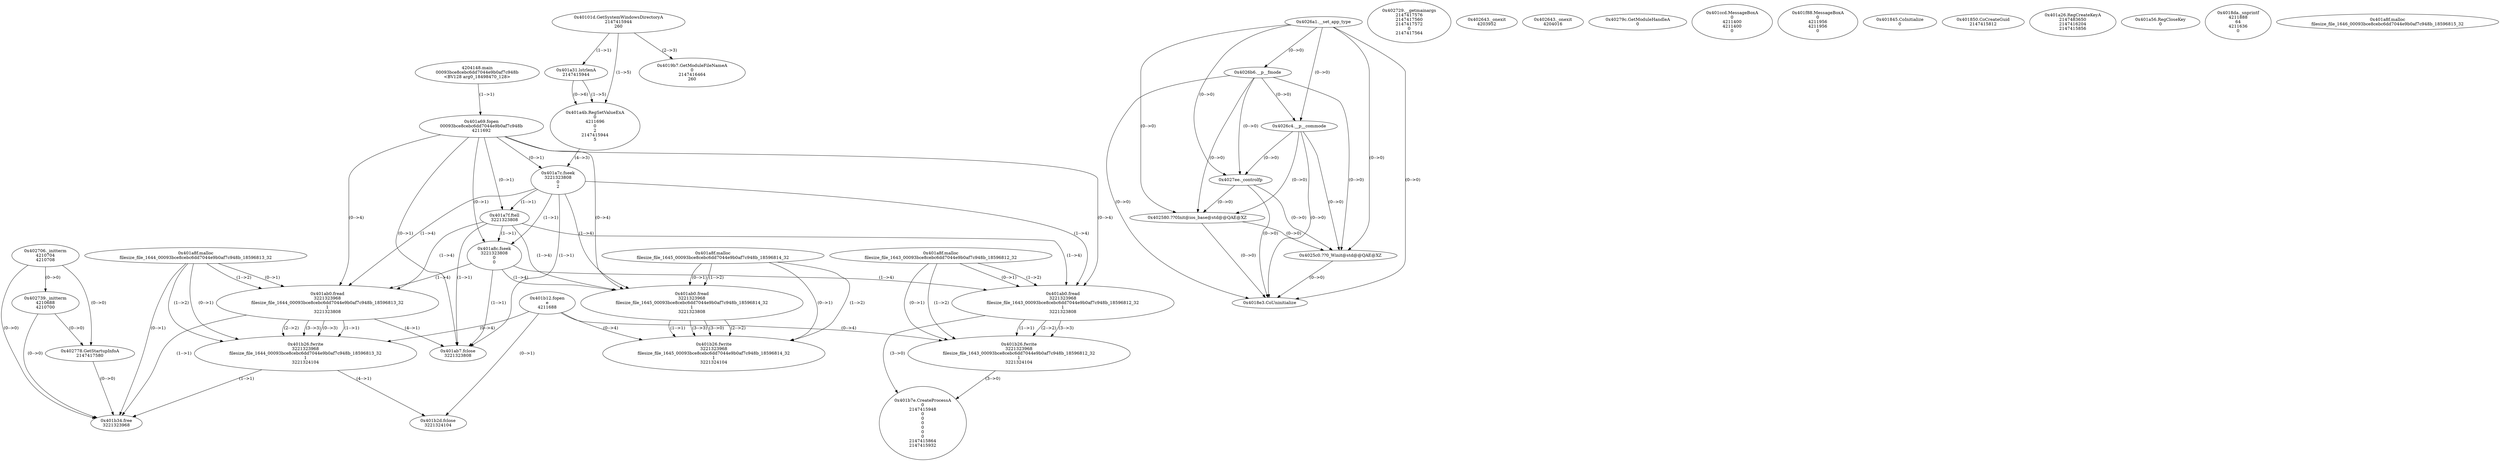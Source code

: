 // Global SCDG with merge call
digraph {
	0 [label="4204148.main
00093bce8cebc6dd7044e9b0af7c948b
<BV128 arg0_18498470_128>"]
	1 [label="0x4026a1.__set_app_type
"]
	2 [label="0x4026b6.__p__fmode
"]
	1 -> 2 [label="(0-->0)"]
	3 [label="0x4026c4.__p__commode
"]
	1 -> 3 [label="(0-->0)"]
	2 -> 3 [label="(0-->0)"]
	4 [label="0x4027ee._controlfp
"]
	1 -> 4 [label="(0-->0)"]
	2 -> 4 [label="(0-->0)"]
	3 -> 4 [label="(0-->0)"]
	5 [label="0x402706._initterm
4210704
4210708"]
	6 [label="0x402729.__getmainargs
2147417576
2147417560
2147417572
0
2147417564"]
	7 [label="0x402739._initterm
4210688
4210700"]
	5 -> 7 [label="(0-->0)"]
	8 [label="0x402580.??0Init@ios_base@std@@QAE@XZ
"]
	1 -> 8 [label="(0-->0)"]
	2 -> 8 [label="(0-->0)"]
	3 -> 8 [label="(0-->0)"]
	4 -> 8 [label="(0-->0)"]
	9 [label="0x402643._onexit
4203952"]
	10 [label="0x4025c0.??0_Winit@std@@QAE@XZ
"]
	1 -> 10 [label="(0-->0)"]
	2 -> 10 [label="(0-->0)"]
	3 -> 10 [label="(0-->0)"]
	4 -> 10 [label="(0-->0)"]
	8 -> 10 [label="(0-->0)"]
	11 [label="0x402643._onexit
4204016"]
	12 [label="0x402778.GetStartupInfoA
2147417580"]
	5 -> 12 [label="(0-->0)"]
	7 -> 12 [label="(0-->0)"]
	13 [label="0x40279c.GetModuleHandleA
0"]
	14 [label="0x401ccd.MessageBoxA
0
4211400
4211400
0"]
	15 [label="0x401f88.MessageBoxA
0
4211956
4211956
0"]
	16 [label="0x401845.CoInitialize
0"]
	17 [label="0x401850.CoCreateGuid
2147415812"]
	18 [label="0x4018e3.CoUninitialize
"]
	1 -> 18 [label="(0-->0)"]
	2 -> 18 [label="(0-->0)"]
	3 -> 18 [label="(0-->0)"]
	4 -> 18 [label="(0-->0)"]
	8 -> 18 [label="(0-->0)"]
	10 -> 18 [label="(0-->0)"]
	19 [label="0x40101d.GetSystemWindowsDirectoryA
2147415944
260"]
	20 [label="0x4019b7.GetModuleFileNameA
0
2147416464
260"]
	19 -> 20 [label="(2-->3)"]
	21 [label="0x401a26.RegCreateKeyA
2147483650
2147416204
2147415856"]
	22 [label="0x401a31.lstrlenA
2147415944"]
	19 -> 22 [label="(1-->1)"]
	23 [label="0x401a4b.RegSetValueExA
0
4211696
0
2
2147415944
5"]
	19 -> 23 [label="(1-->5)"]
	22 -> 23 [label="(1-->5)"]
	22 -> 23 [label="(0-->6)"]
	24 [label="0x401a56.RegCloseKey
0"]
	25 [label="0x401a69.fopen
00093bce8cebc6dd7044e9b0af7c948b
4211692"]
	0 -> 25 [label="(1-->1)"]
	26 [label="0x401a7c.fseek
3221323808
0
2"]
	25 -> 26 [label="(0-->1)"]
	23 -> 26 [label="(4-->3)"]
	27 [label="0x401a7f.ftell
3221323808"]
	25 -> 27 [label="(0-->1)"]
	26 -> 27 [label="(1-->1)"]
	28 [label="0x401a8c.fseek
3221323808
0
0"]
	25 -> 28 [label="(0-->1)"]
	26 -> 28 [label="(1-->1)"]
	27 -> 28 [label="(1-->1)"]
	29 [label="0x401a8f.malloc
filesize_file_1644_00093bce8cebc6dd7044e9b0af7c948b_18596813_32"]
	30 [label="0x401ab0.fread
3221323968
filesize_file_1644_00093bce8cebc6dd7044e9b0af7c948b_18596813_32
1
3221323808"]
	29 -> 30 [label="(0-->1)"]
	29 -> 30 [label="(1-->2)"]
	25 -> 30 [label="(0-->4)"]
	26 -> 30 [label="(1-->4)"]
	27 -> 30 [label="(1-->4)"]
	28 -> 30 [label="(1-->4)"]
	31 [label="0x401ab7.fclose
3221323808"]
	25 -> 31 [label="(0-->1)"]
	26 -> 31 [label="(1-->1)"]
	27 -> 31 [label="(1-->1)"]
	28 -> 31 [label="(1-->1)"]
	30 -> 31 [label="(4-->1)"]
	32 [label="0x401b12.fopen
e
4211688"]
	33 [label="0x401b26.fwrite
3221323968
filesize_file_1644_00093bce8cebc6dd7044e9b0af7c948b_18596813_32
1
3221324104"]
	29 -> 33 [label="(0-->1)"]
	30 -> 33 [label="(1-->1)"]
	29 -> 33 [label="(1-->2)"]
	30 -> 33 [label="(2-->2)"]
	30 -> 33 [label="(3-->3)"]
	30 -> 33 [label="(0-->3)"]
	32 -> 33 [label="(0-->4)"]
	34 [label="0x401b2d.fclose
3221324104"]
	32 -> 34 [label="(0-->1)"]
	33 -> 34 [label="(4-->1)"]
	35 [label="0x401b34.free
3221323968"]
	29 -> 35 [label="(0-->1)"]
	30 -> 35 [label="(1-->1)"]
	33 -> 35 [label="(1-->1)"]
	5 -> 35 [label="(0-->0)"]
	7 -> 35 [label="(0-->0)"]
	12 -> 35 [label="(0-->0)"]
	36 [label="0x401a8f.malloc
filesize_file_1643_00093bce8cebc6dd7044e9b0af7c948b_18596812_32"]
	37 [label="0x4018da._snprintf
4211888
64
4211636
0"]
	38 [label="0x401a8f.malloc
filesize_file_1645_00093bce8cebc6dd7044e9b0af7c948b_18596814_32"]
	39 [label="0x401a8f.malloc
filesize_file_1646_00093bce8cebc6dd7044e9b0af7c948b_18596815_32"]
	40 [label="0x401ab0.fread
3221323968
filesize_file_1645_00093bce8cebc6dd7044e9b0af7c948b_18596814_32
1
3221323808"]
	38 -> 40 [label="(0-->1)"]
	38 -> 40 [label="(1-->2)"]
	25 -> 40 [label="(0-->4)"]
	26 -> 40 [label="(1-->4)"]
	27 -> 40 [label="(1-->4)"]
	28 -> 40 [label="(1-->4)"]
	41 [label="0x401ab0.fread
3221323968
filesize_file_1643_00093bce8cebc6dd7044e9b0af7c948b_18596812_32
1
3221323808"]
	36 -> 41 [label="(0-->1)"]
	36 -> 41 [label="(1-->2)"]
	25 -> 41 [label="(0-->4)"]
	26 -> 41 [label="(1-->4)"]
	27 -> 41 [label="(1-->4)"]
	28 -> 41 [label="(1-->4)"]
	42 [label="0x401b26.fwrite
3221323968
filesize_file_1643_00093bce8cebc6dd7044e9b0af7c948b_18596812_32
1
3221324104"]
	36 -> 42 [label="(0-->1)"]
	41 -> 42 [label="(1-->1)"]
	36 -> 42 [label="(1-->2)"]
	41 -> 42 [label="(2-->2)"]
	41 -> 42 [label="(3-->3)"]
	32 -> 42 [label="(0-->4)"]
	43 [label="0x401b7e.CreateProcessA
0
2147415948
0
0
0
0
0
0
2147415864
2147415932"]
	41 -> 43 [label="(3-->0)"]
	42 -> 43 [label="(3-->0)"]
	44 [label="0x401b26.fwrite
3221323968
filesize_file_1645_00093bce8cebc6dd7044e9b0af7c948b_18596814_32
1
3221324104"]
	38 -> 44 [label="(0-->1)"]
	40 -> 44 [label="(1-->1)"]
	38 -> 44 [label="(1-->2)"]
	40 -> 44 [label="(2-->2)"]
	40 -> 44 [label="(3-->3)"]
	32 -> 44 [label="(0-->4)"]
	40 -> 44 [label="(3-->0)"]
}
